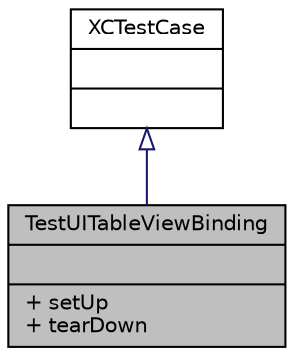 digraph "TestUITableViewBinding"
{
  bgcolor="transparent";
  edge [fontname="Helvetica",fontsize="10",labelfontname="Helvetica",labelfontsize="10"];
  node [fontname="Helvetica",fontsize="10",shape=record];
  Node1 [label="{TestUITableViewBinding\n||+ setUp\l+ tearDown\l}",height=0.2,width=0.4,color="black", fillcolor="grey75", style="filled" fontcolor="black"];
  Node2 -> Node1 [dir="back",color="midnightblue",fontsize="10",style="solid",arrowtail="onormal",fontname="Helvetica"];
  Node2 [label="{XCTestCase\n||}",height=0.2,width=0.4,color="black",URL="$dd/d05/class_x_c_test_case.html"];
}
